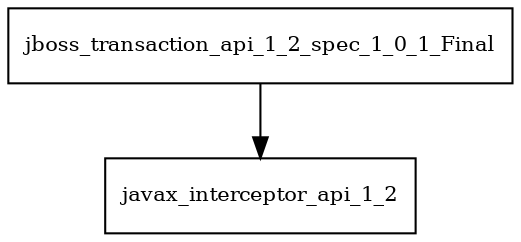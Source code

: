 digraph jboss_transaction_api_1_2_spec_1_0_1_Final_dependencies {
  node [shape = box, fontsize=10.0];
  jboss_transaction_api_1_2_spec_1_0_1_Final -> javax_interceptor_api_1_2;
}
